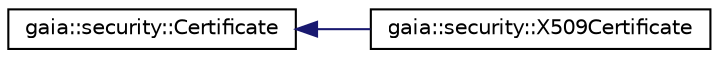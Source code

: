digraph G
{
  edge [fontname="Helvetica",fontsize="10",labelfontname="Helvetica",labelfontsize="10"];
  node [fontname="Helvetica",fontsize="10",shape=record];
  rankdir=LR;
  Node1 [label="gaia::security::Certificate",height=0.2,width=0.4,color="black", fillcolor="white", style="filled",URL="$d9/dd9/classgaia_1_1security_1_1_certificate.html",tooltip="The class describes a certificate , it is a abstract base class, we can not use it constractor a obje..."];
  Node1 -> Node2 [dir=back,color="midnightblue",fontsize="10",style="solid",fontname="Helvetica"];
  Node2 [label="gaia::security::X509Certificate",height=0.2,width=0.4,color="black", fillcolor="white", style="filled",URL="$d8/da9/classgaia_1_1security_1_1_x509_certificate.html",tooltip="The class describes a X509 certificate , it is inherit base class Certificate, we can use it constrac..."];
}
